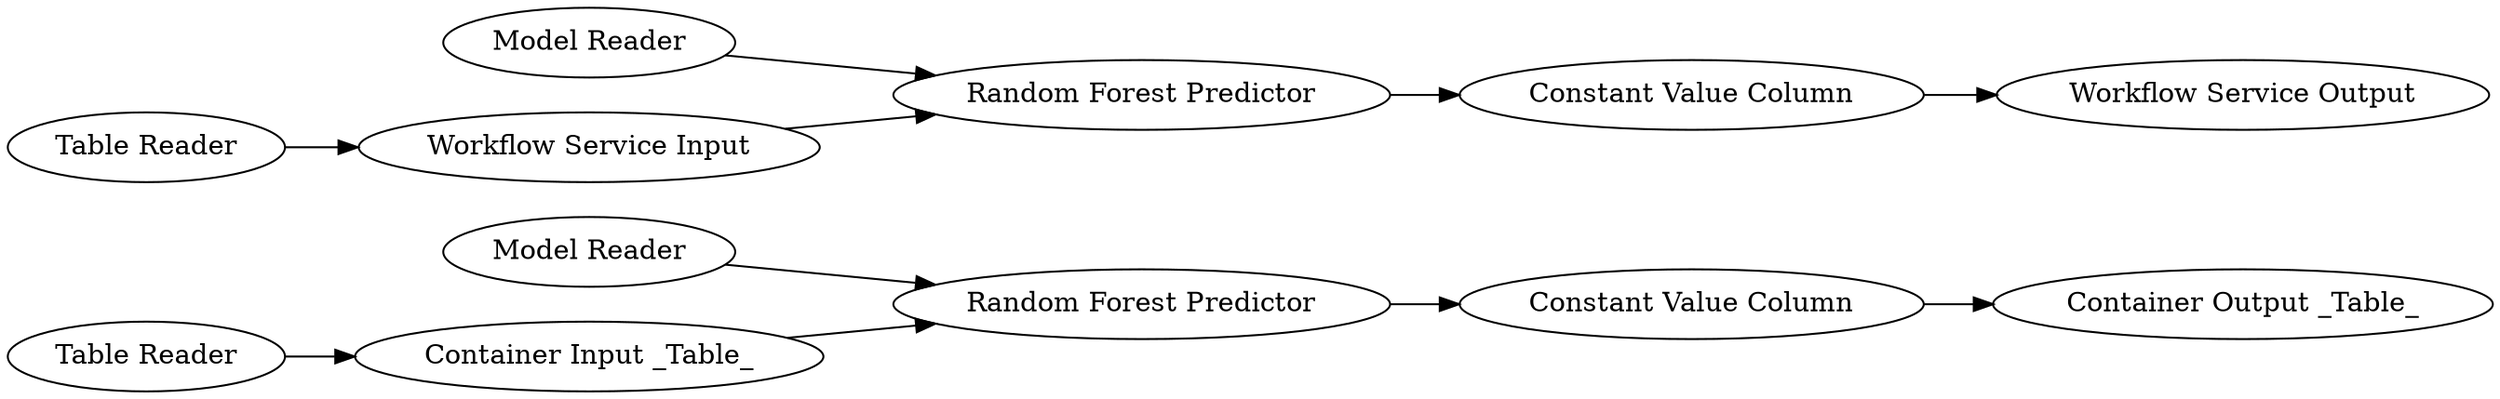 digraph {
	"1335541890814745857_189" [label="Model Reader"]
	"1335541890814745857_196" [label="Workflow Service Input"]
	"1335541890814745857_192" [label="Model Reader"]
	"1335541890814745857_197" [label="Workflow Service Output"]
	"1335541890814745857_198" [label="Constant Value Column"]
	"1335541890814745857_190" [label="Table Reader"]
	"1335541890814745857_174" [label="Container Input _Table_"]
	"1335541890814745857_194" [label="Random Forest Predictor"]
	"1335541890814745857_168" [label="Random Forest Predictor"]
	"1335541890814745857_188" [label="Container Output _Table_"]
	"1335541890814745857_191" [label="Table Reader"]
	"1335541890814745857_199" [label="Constant Value Column"]
	"1335541890814745857_189" -> "1335541890814745857_168"
	"1335541890814745857_196" -> "1335541890814745857_194"
	"1335541890814745857_192" -> "1335541890814745857_194"
	"1335541890814745857_198" -> "1335541890814745857_197"
	"1335541890814745857_168" -> "1335541890814745857_199"
	"1335541890814745857_174" -> "1335541890814745857_168"
	"1335541890814745857_191" -> "1335541890814745857_196"
	"1335541890814745857_199" -> "1335541890814745857_188"
	"1335541890814745857_194" -> "1335541890814745857_198"
	"1335541890814745857_190" -> "1335541890814745857_174"
	rankdir=LR
}
